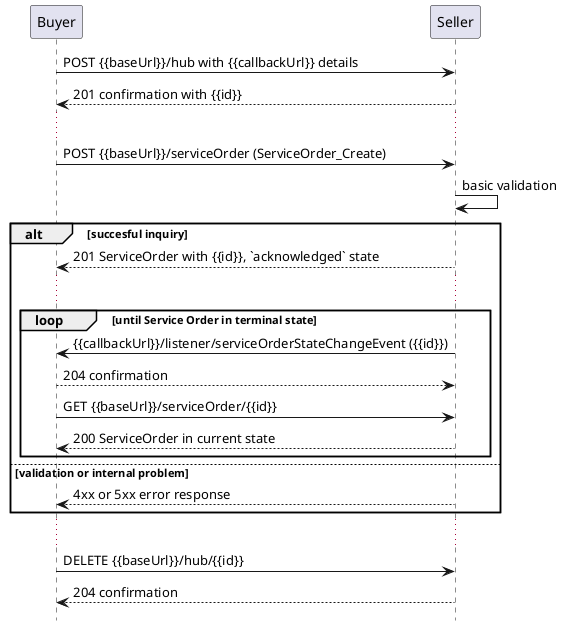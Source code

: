 @startuml

hide footbox

participant Buyer
participant Seller

Buyer -> Seller : POST {{baseUrl}}/hub with {{callbackUrl}} details
Seller --> Buyer: 201 confirmation with {{id}}
...
Buyer -> Seller : POST {{baseUrl}}/serviceOrder (ServiceOrder_Create)
Seller -> Seller : basic validation

alt succesful inquiry
  Seller --> Buyer : 201 ServiceOrder with {{id}}, `acknowledged` state 

  ...

  group loop [until Service Order in terminal state]
      Seller -> Buyer: {{callbackUrl}}/listener/serviceOrderStateChangeEvent ({{id}})
      Buyer --> Seller : 204 confirmation
      Buyer -> Seller :   GET {{baseUrl}}/serviceOrder/{{id}}
      return 200 ServiceOrder in current state
  end

else validation or internal problem
  Seller --> Buyer : 4xx or 5xx error response
end 

...

Buyer -> Seller : DELETE {{baseUrl}}/hub/{{id}} 
Seller -->  Buyer : 204 confirmation

@enduml
